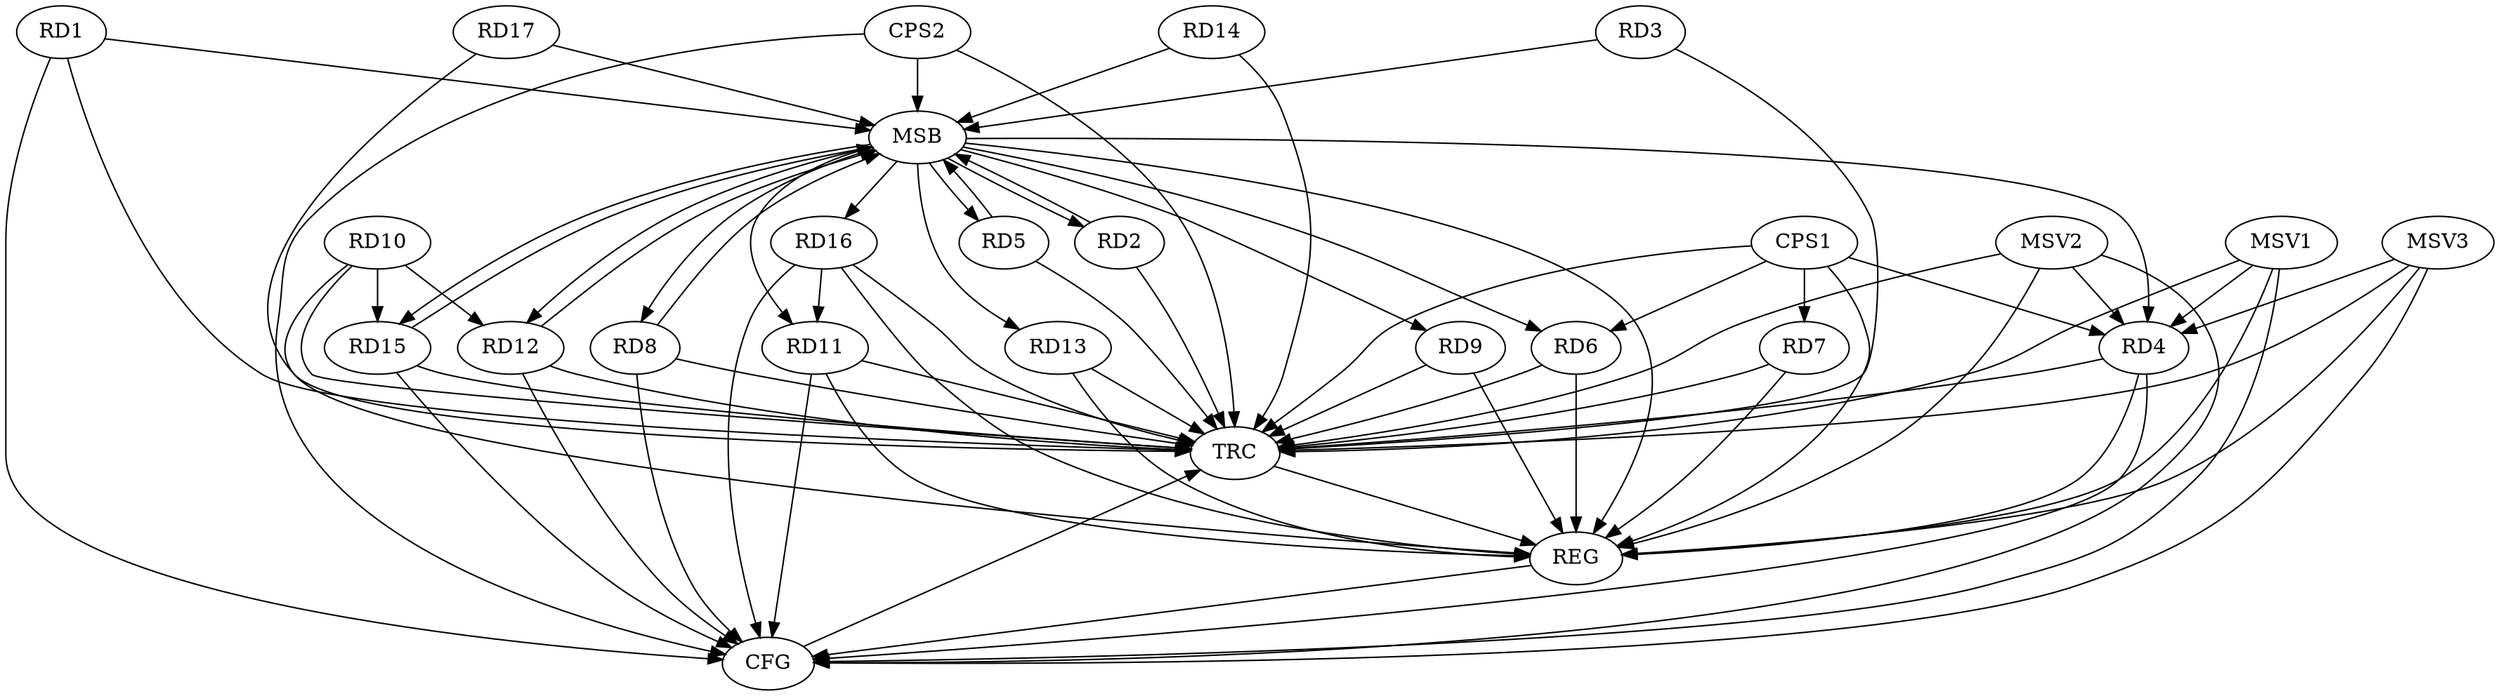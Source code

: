 strict digraph G {
  RD1 [ label="RD1" ];
  RD2 [ label="RD2" ];
  RD3 [ label="RD3" ];
  RD4 [ label="RD4" ];
  RD5 [ label="RD5" ];
  RD6 [ label="RD6" ];
  RD7 [ label="RD7" ];
  RD8 [ label="RD8" ];
  RD9 [ label="RD9" ];
  RD10 [ label="RD10" ];
  RD11 [ label="RD11" ];
  RD12 [ label="RD12" ];
  RD13 [ label="RD13" ];
  RD14 [ label="RD14" ];
  RD15 [ label="RD15" ];
  RD16 [ label="RD16" ];
  RD17 [ label="RD17" ];
  CPS1 [ label="CPS1" ];
  CPS2 [ label="CPS2" ];
  REG [ label="REG" ];
  MSB [ label="MSB" ];
  CFG [ label="CFG" ];
  TRC [ label="TRC" ];
  MSV1 [ label="MSV1" ];
  MSV2 [ label="MSV2" ];
  MSV3 [ label="MSV3" ];
  RD10 -> RD12;
  RD10 -> RD15;
  RD16 -> RD11;
  CPS1 -> RD4;
  CPS1 -> RD6;
  CPS1 -> RD7;
  RD4 -> REG;
  RD6 -> REG;
  RD7 -> REG;
  RD9 -> REG;
  RD10 -> REG;
  RD11 -> REG;
  RD13 -> REG;
  RD16 -> REG;
  CPS1 -> REG;
  RD1 -> MSB;
  MSB -> RD2;
  MSB -> RD11;
  MSB -> RD15;
  MSB -> REG;
  RD2 -> MSB;
  MSB -> RD5;
  RD3 -> MSB;
  MSB -> RD4;
  MSB -> RD8;
  RD5 -> MSB;
  MSB -> RD12;
  RD8 -> MSB;
  MSB -> RD16;
  RD12 -> MSB;
  RD14 -> MSB;
  MSB -> RD6;
  RD15 -> MSB;
  RD17 -> MSB;
  MSB -> RD9;
  CPS2 -> MSB;
  MSB -> RD13;
  RD4 -> CFG;
  RD8 -> CFG;
  RD16 -> CFG;
  RD1 -> CFG;
  CPS2 -> CFG;
  RD15 -> CFG;
  RD12 -> CFG;
  RD11 -> CFG;
  REG -> CFG;
  RD1 -> TRC;
  RD2 -> TRC;
  RD3 -> TRC;
  RD4 -> TRC;
  RD5 -> TRC;
  RD6 -> TRC;
  RD7 -> TRC;
  RD8 -> TRC;
  RD9 -> TRC;
  RD10 -> TRC;
  RD11 -> TRC;
  RD12 -> TRC;
  RD13 -> TRC;
  RD14 -> TRC;
  RD15 -> TRC;
  RD16 -> TRC;
  RD17 -> TRC;
  CPS1 -> TRC;
  CPS2 -> TRC;
  CFG -> TRC;
  TRC -> REG;
  MSV1 -> RD4;
  MSV1 -> REG;
  MSV1 -> TRC;
  MSV1 -> CFG;
  MSV2 -> RD4;
  MSV2 -> REG;
  MSV2 -> TRC;
  MSV2 -> CFG;
  MSV3 -> RD4;
  MSV3 -> REG;
  MSV3 -> TRC;
  MSV3 -> CFG;
}
